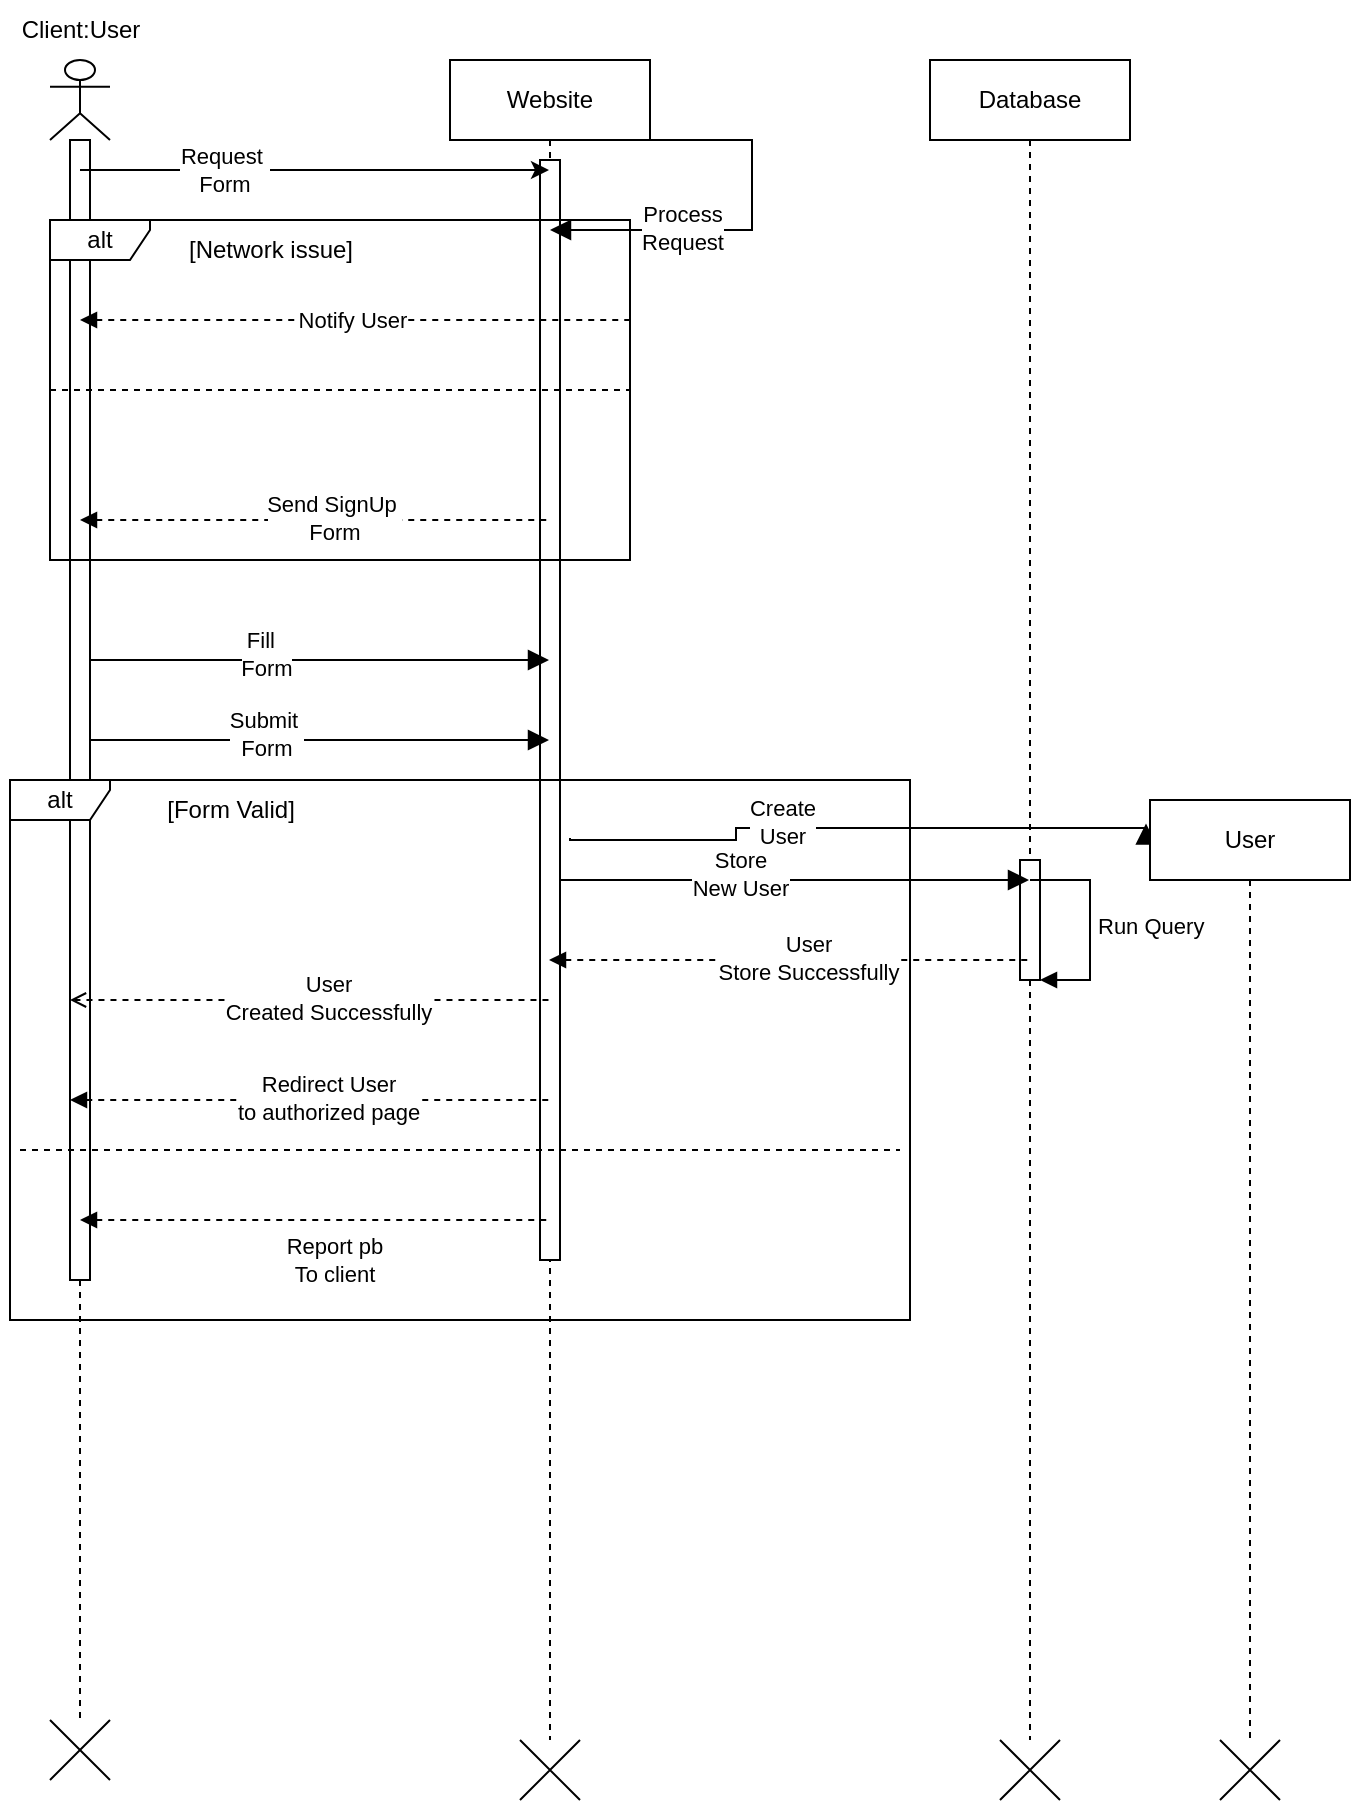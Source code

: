 <mxfile version="22.1.16" type="device">
  <diagram name="Page-1" id="ZDVTGvkGhkuu7oXeUw0Z">
    <mxGraphModel dx="880" dy="572" grid="1" gridSize="10" guides="1" tooltips="1" connect="1" arrows="1" fold="1" page="1" pageScale="1" pageWidth="900" pageHeight="1600" math="0" shadow="0">
      <root>
        <mxCell id="0" />
        <mxCell id="1" parent="0" />
        <mxCell id="jjOs-MebMPRoqMaLnQdF-2" value="" style="shape=umlLifeline;perimeter=lifelinePerimeter;whiteSpace=wrap;html=1;container=1;dropTarget=0;collapsible=0;recursiveResize=0;outlineConnect=0;portConstraint=eastwest;newEdgeStyle={&quot;curved&quot;:0,&quot;rounded&quot;:0};participant=umlActor;" vertex="1" parent="1">
          <mxGeometry x="120" y="40" width="30" height="830" as="geometry" />
        </mxCell>
        <mxCell id="jjOs-MebMPRoqMaLnQdF-42" value="" style="html=1;points=[[0,0,0,0,5],[0,1,0,0,-5],[1,0,0,0,5],[1,1,0,0,-5]];perimeter=orthogonalPerimeter;outlineConnect=0;targetShapes=umlLifeline;portConstraint=eastwest;newEdgeStyle={&quot;curved&quot;:0,&quot;rounded&quot;:0};" vertex="1" parent="jjOs-MebMPRoqMaLnQdF-2">
          <mxGeometry x="10" y="40" width="10" height="570" as="geometry" />
        </mxCell>
        <mxCell id="jjOs-MebMPRoqMaLnQdF-5" value="Website" style="shape=umlLifeline;perimeter=lifelinePerimeter;whiteSpace=wrap;html=1;container=1;dropTarget=0;collapsible=0;recursiveResize=0;outlineConnect=0;portConstraint=eastwest;newEdgeStyle={&quot;curved&quot;:0,&quot;rounded&quot;:0};" vertex="1" parent="1">
          <mxGeometry x="320" y="40" width="100" height="840" as="geometry" />
        </mxCell>
        <mxCell id="jjOs-MebMPRoqMaLnQdF-45" value="" style="html=1;points=[[0,0,0,0,5],[0,1,0,0,-5],[1,0,0,0,5],[1,1,0,0,-5]];perimeter=orthogonalPerimeter;outlineConnect=0;targetShapes=umlLifeline;portConstraint=eastwest;newEdgeStyle={&quot;curved&quot;:0,&quot;rounded&quot;:0};" vertex="1" parent="jjOs-MebMPRoqMaLnQdF-5">
          <mxGeometry x="45" y="50" width="10" height="550" as="geometry" />
        </mxCell>
        <mxCell id="jjOs-MebMPRoqMaLnQdF-6" value="Database" style="shape=umlLifeline;perimeter=lifelinePerimeter;whiteSpace=wrap;html=1;container=1;dropTarget=0;collapsible=0;recursiveResize=0;outlineConnect=0;portConstraint=eastwest;newEdgeStyle={&quot;curved&quot;:0,&quot;rounded&quot;:0};" vertex="1" parent="1">
          <mxGeometry x="560" y="40" width="100" height="840" as="geometry" />
        </mxCell>
        <mxCell id="jjOs-MebMPRoqMaLnQdF-36" value="" style="html=1;points=[];perimeter=orthogonalPerimeter;outlineConnect=0;targetShapes=umlLifeline;portConstraint=eastwest;newEdgeStyle={&quot;edgeStyle&quot;:&quot;elbowEdgeStyle&quot;,&quot;elbow&quot;:&quot;vertical&quot;,&quot;curved&quot;:0,&quot;rounded&quot;:0};" vertex="1" parent="jjOs-MebMPRoqMaLnQdF-6">
          <mxGeometry x="45" y="400" width="10" height="60" as="geometry" />
        </mxCell>
        <mxCell id="jjOs-MebMPRoqMaLnQdF-7" value="alt" style="shape=umlFrame;whiteSpace=wrap;html=1;pointerEvents=0;recursiveResize=0;container=1;collapsible=0;width=50;height=20;" vertex="1" parent="1">
          <mxGeometry x="120" y="120" width="290" height="170" as="geometry" />
        </mxCell>
        <mxCell id="jjOs-MebMPRoqMaLnQdF-8" value="" style="line;strokeWidth=1;dashed=1;labelPosition=center;verticalLabelPosition=bottom;align=left;verticalAlign=top;spacingLeft=20;spacingTop=15;html=1;whiteSpace=wrap;" vertex="1" parent="jjOs-MebMPRoqMaLnQdF-7">
          <mxGeometry y="80" width="290" height="10" as="geometry" />
        </mxCell>
        <mxCell id="jjOs-MebMPRoqMaLnQdF-9" value="[Network issue]" style="text;html=1;align=center;verticalAlign=middle;resizable=0;points=[];autosize=1;strokeColor=none;fillColor=none;" vertex="1" parent="jjOs-MebMPRoqMaLnQdF-7">
          <mxGeometry x="55" width="110" height="30" as="geometry" />
        </mxCell>
        <mxCell id="jjOs-MebMPRoqMaLnQdF-13" value="" style="html=1;verticalAlign=bottom;labelBackgroundColor=none;endArrow=none;endFill=0;dashed=1;rounded=0;startArrow=block;startFill=1;" edge="1" parent="jjOs-MebMPRoqMaLnQdF-7" source="jjOs-MebMPRoqMaLnQdF-2">
          <mxGeometry width="160" relative="1" as="geometry">
            <mxPoint x="130" y="50" as="sourcePoint" />
            <mxPoint x="290" y="50" as="targetPoint" />
          </mxGeometry>
        </mxCell>
        <mxCell id="jjOs-MebMPRoqMaLnQdF-10" value="" style="html=1;verticalAlign=bottom;labelBackgroundColor=none;endArrow=none;endFill=0;dashed=1;rounded=0;startArrow=block;startFill=1;" edge="1" parent="1" source="jjOs-MebMPRoqMaLnQdF-2" target="jjOs-MebMPRoqMaLnQdF-5">
          <mxGeometry width="160" relative="1" as="geometry">
            <mxPoint x="160" y="270" as="sourcePoint" />
            <mxPoint x="275" y="270" as="targetPoint" />
            <Array as="points">
              <mxPoint x="210" y="270" />
            </Array>
          </mxGeometry>
        </mxCell>
        <mxCell id="jjOs-MebMPRoqMaLnQdF-11" value="Notify User" style="edgeLabel;html=1;align=center;verticalAlign=middle;resizable=0;points=[];" vertex="1" connectable="0" parent="jjOs-MebMPRoqMaLnQdF-10">
          <mxGeometry x="-0.061" y="1" relative="1" as="geometry">
            <mxPoint x="26" y="-99" as="offset" />
          </mxGeometry>
        </mxCell>
        <mxCell id="jjOs-MebMPRoqMaLnQdF-12" value="Send SignUp&amp;nbsp;&lt;br style=&quot;border-color: var(--border-color);&quot;&gt;Form" style="edgeLabel;html=1;align=center;verticalAlign=middle;resizable=0;points=[];" vertex="1" connectable="0" parent="jjOs-MebMPRoqMaLnQdF-10">
          <mxGeometry x="0.078" y="1" relative="1" as="geometry">
            <mxPoint as="offset" />
          </mxGeometry>
        </mxCell>
        <mxCell id="jjOs-MebMPRoqMaLnQdF-14" value="" style="endArrow=block;startArrow=none;endFill=1;startFill=0;endSize=8;html=1;verticalAlign=bottom;labelBackgroundColor=none;strokeWidth=1;rounded=0;" edge="1" parent="1" target="jjOs-MebMPRoqMaLnQdF-5">
          <mxGeometry width="160" relative="1" as="geometry">
            <mxPoint x="140" y="340" as="sourcePoint" />
            <mxPoint x="245" y="340" as="targetPoint" />
          </mxGeometry>
        </mxCell>
        <mxCell id="jjOs-MebMPRoqMaLnQdF-15" value="Fill&amp;nbsp;&amp;nbsp;&lt;br&gt;Form" style="edgeLabel;html=1;align=center;verticalAlign=middle;resizable=0;points=[];" vertex="1" connectable="0" parent="jjOs-MebMPRoqMaLnQdF-14">
          <mxGeometry x="-0.238" y="3" relative="1" as="geometry">
            <mxPoint as="offset" />
          </mxGeometry>
        </mxCell>
        <mxCell id="jjOs-MebMPRoqMaLnQdF-16" value="" style="endArrow=block;startArrow=none;endFill=1;startFill=0;endSize=8;html=1;verticalAlign=bottom;labelBackgroundColor=none;strokeWidth=1;rounded=0;" edge="1" parent="1" target="jjOs-MebMPRoqMaLnQdF-5">
          <mxGeometry width="160" relative="1" as="geometry">
            <mxPoint x="140" y="380" as="sourcePoint" />
            <mxPoint x="245" y="380" as="targetPoint" />
          </mxGeometry>
        </mxCell>
        <mxCell id="jjOs-MebMPRoqMaLnQdF-17" value="Submit&amp;nbsp;&lt;br&gt;Form" style="edgeLabel;html=1;align=center;verticalAlign=middle;resizable=0;points=[];" vertex="1" connectable="0" parent="jjOs-MebMPRoqMaLnQdF-16">
          <mxGeometry x="-0.238" y="3" relative="1" as="geometry">
            <mxPoint as="offset" />
          </mxGeometry>
        </mxCell>
        <mxCell id="jjOs-MebMPRoqMaLnQdF-18" style="rounded=0;orthogonalLoop=1;jettySize=auto;html=1;exitX=1;exitY=0;exitDx=0;exitDy=5;exitPerimeter=0;" edge="1" parent="1" target="jjOs-MebMPRoqMaLnQdF-5">
          <mxGeometry relative="1" as="geometry">
            <mxPoint x="135" y="95" as="sourcePoint" />
            <mxPoint x="250" y="95" as="targetPoint" />
          </mxGeometry>
        </mxCell>
        <mxCell id="jjOs-MebMPRoqMaLnQdF-19" value="Request&amp;nbsp;&lt;br&gt;Form" style="edgeLabel;html=1;align=center;verticalAlign=middle;resizable=0;points=[];" vertex="1" connectable="0" parent="jjOs-MebMPRoqMaLnQdF-18">
          <mxGeometry x="-0.389" relative="1" as="geometry">
            <mxPoint as="offset" />
          </mxGeometry>
        </mxCell>
        <mxCell id="jjOs-MebMPRoqMaLnQdF-20" value="" style="endArrow=block;startArrow=none;endFill=1;startFill=0;endSize=8;html=1;verticalAlign=bottom;labelBackgroundColor=none;strokeWidth=1;rounded=0;edgeStyle=orthogonalEdgeStyle;elbow=vertical;" edge="1" parent="1">
          <mxGeometry width="160" relative="1" as="geometry">
            <mxPoint x="370" y="80" as="sourcePoint" />
            <mxPoint x="370" y="125" as="targetPoint" />
            <Array as="points">
              <mxPoint x="471" y="80" />
              <mxPoint x="471" y="125" />
            </Array>
          </mxGeometry>
        </mxCell>
        <mxCell id="jjOs-MebMPRoqMaLnQdF-21" value="Process&lt;br style=&quot;border-color: var(--border-color); text-align: left;&quot;&gt;&lt;span style=&quot;text-align: left;&quot;&gt;Request&lt;/span&gt;" style="edgeLabel;html=1;align=center;verticalAlign=middle;resizable=0;points=[];" vertex="1" connectable="0" parent="jjOs-MebMPRoqMaLnQdF-20">
          <mxGeometry x="0.467" y="-1" relative="1" as="geometry">
            <mxPoint as="offset" />
          </mxGeometry>
        </mxCell>
        <mxCell id="jjOs-MebMPRoqMaLnQdF-22" value="alt" style="shape=umlFrame;whiteSpace=wrap;html=1;pointerEvents=0;recursiveResize=0;container=1;collapsible=0;width=50;height=20;" vertex="1" parent="1">
          <mxGeometry x="100" y="400" width="450" height="270" as="geometry" />
        </mxCell>
        <mxCell id="jjOs-MebMPRoqMaLnQdF-23" value="" style="line;strokeWidth=1;dashed=1;labelPosition=center;verticalLabelPosition=bottom;align=left;verticalAlign=top;spacingLeft=20;spacingTop=15;html=1;whiteSpace=wrap;" vertex="1" parent="jjOs-MebMPRoqMaLnQdF-22">
          <mxGeometry x="5" y="180" width="440" height="10" as="geometry" />
        </mxCell>
        <mxCell id="jjOs-MebMPRoqMaLnQdF-24" value="[Form Valid]" style="text;html=1;align=center;verticalAlign=middle;resizable=0;points=[];autosize=1;strokeColor=none;fillColor=none;" vertex="1" parent="jjOs-MebMPRoqMaLnQdF-22">
          <mxGeometry x="65" width="90" height="30" as="geometry" />
        </mxCell>
        <mxCell id="jjOs-MebMPRoqMaLnQdF-25" value="" style="html=1;verticalAlign=bottom;labelBackgroundColor=none;endArrow=none;endFill=0;dashed=1;rounded=0;startArrow=block;startFill=1;" edge="1" parent="jjOs-MebMPRoqMaLnQdF-22" target="jjOs-MebMPRoqMaLnQdF-5">
          <mxGeometry width="160" relative="1" as="geometry">
            <mxPoint x="35" y="220" as="sourcePoint" />
            <mxPoint x="150" y="220" as="targetPoint" />
            <Array as="points">
              <mxPoint x="85" y="220" />
            </Array>
          </mxGeometry>
        </mxCell>
        <mxCell id="jjOs-MebMPRoqMaLnQdF-26" value="Report pb&lt;br&gt;To client" style="edgeLabel;html=1;align=center;verticalAlign=middle;resizable=0;points=[];" vertex="1" connectable="0" parent="jjOs-MebMPRoqMaLnQdF-25">
          <mxGeometry x="0.078" y="1" relative="1" as="geometry">
            <mxPoint y="21" as="offset" />
          </mxGeometry>
        </mxCell>
        <mxCell id="jjOs-MebMPRoqMaLnQdF-27" value="" style="html=1;verticalAlign=bottom;labelBackgroundColor=none;endArrow=none;endFill=0;dashed=1;rounded=0;startArrow=open;startFill=0;" edge="1" parent="jjOs-MebMPRoqMaLnQdF-22">
          <mxGeometry width="160" relative="1" as="geometry">
            <mxPoint x="30" y="110" as="sourcePoint" />
            <mxPoint x="269.5" y="110" as="targetPoint" />
            <Array as="points">
              <mxPoint x="80" y="110" />
            </Array>
          </mxGeometry>
        </mxCell>
        <mxCell id="jjOs-MebMPRoqMaLnQdF-28" value="User&lt;br&gt;Created Successfully" style="edgeLabel;html=1;align=center;verticalAlign=middle;resizable=0;points=[];" vertex="1" connectable="0" parent="jjOs-MebMPRoqMaLnQdF-27">
          <mxGeometry x="0.078" y="1" relative="1" as="geometry">
            <mxPoint as="offset" />
          </mxGeometry>
        </mxCell>
        <mxCell id="jjOs-MebMPRoqMaLnQdF-29" value="" style="endArrow=block;startArrow=none;endFill=1;startFill=0;endSize=8;html=1;verticalAlign=bottom;labelBackgroundColor=none;strokeWidth=1;rounded=0;" edge="1" parent="jjOs-MebMPRoqMaLnQdF-22" target="jjOs-MebMPRoqMaLnQdF-6">
          <mxGeometry width="160" relative="1" as="geometry">
            <mxPoint x="275" y="50" as="sourcePoint" />
            <mxPoint x="445" y="50" as="targetPoint" />
          </mxGeometry>
        </mxCell>
        <mxCell id="jjOs-MebMPRoqMaLnQdF-30" value="Store&lt;br&gt;New User" style="edgeLabel;html=1;align=center;verticalAlign=middle;resizable=0;points=[];" vertex="1" connectable="0" parent="jjOs-MebMPRoqMaLnQdF-29">
          <mxGeometry x="-0.238" y="3" relative="1" as="geometry">
            <mxPoint as="offset" />
          </mxGeometry>
        </mxCell>
        <mxCell id="jjOs-MebMPRoqMaLnQdF-34" value="" style="endArrow=block;startArrow=none;endFill=1;startFill=0;endSize=8;html=1;verticalAlign=bottom;labelBackgroundColor=none;strokeWidth=1;rounded=0;edgeStyle=orthogonalEdgeStyle;entryX=-0.02;entryY=0.025;entryDx=0;entryDy=0;entryPerimeter=0;" edge="1" parent="jjOs-MebMPRoqMaLnQdF-22" target="jjOs-MebMPRoqMaLnQdF-37">
          <mxGeometry width="160" relative="1" as="geometry">
            <mxPoint x="280" y="30" as="sourcePoint" />
            <mxPoint x="530" y="29.5" as="targetPoint" />
            <Array as="points">
              <mxPoint x="280" y="29" />
              <mxPoint x="280" y="30" />
              <mxPoint x="363" y="30" />
              <mxPoint x="363" y="24" />
              <mxPoint x="568" y="24" />
            </Array>
          </mxGeometry>
        </mxCell>
        <mxCell id="jjOs-MebMPRoqMaLnQdF-35" value="Create&lt;br&gt;User" style="edgeLabel;html=1;align=center;verticalAlign=middle;resizable=0;points=[];" vertex="1" connectable="0" parent="jjOs-MebMPRoqMaLnQdF-34">
          <mxGeometry x="-0.238" y="3" relative="1" as="geometry">
            <mxPoint as="offset" />
          </mxGeometry>
        </mxCell>
        <mxCell id="jjOs-MebMPRoqMaLnQdF-31" value="" style="html=1;verticalAlign=bottom;labelBackgroundColor=none;endArrow=none;endFill=0;dashed=1;rounded=0;startArrow=block;startFill=1;" edge="1" parent="jjOs-MebMPRoqMaLnQdF-22">
          <mxGeometry width="160" relative="1" as="geometry">
            <mxPoint x="269.5" y="90" as="sourcePoint" />
            <mxPoint x="510" y="90" as="targetPoint" />
            <Array as="points">
              <mxPoint x="445" y="90" />
            </Array>
          </mxGeometry>
        </mxCell>
        <mxCell id="jjOs-MebMPRoqMaLnQdF-32" value="User&lt;br&gt;Store Successfully" style="edgeLabel;html=1;align=center;verticalAlign=middle;resizable=0;points=[];" vertex="1" connectable="0" parent="jjOs-MebMPRoqMaLnQdF-31">
          <mxGeometry x="0.078" y="1" relative="1" as="geometry">
            <mxPoint as="offset" />
          </mxGeometry>
        </mxCell>
        <mxCell id="jjOs-MebMPRoqMaLnQdF-47" value="" style="html=1;verticalAlign=bottom;labelBackgroundColor=none;endArrow=none;endFill=0;dashed=1;rounded=0;startArrow=block;startFill=1;" edge="1" parent="jjOs-MebMPRoqMaLnQdF-22">
          <mxGeometry width="160" relative="1" as="geometry">
            <mxPoint x="30" y="160" as="sourcePoint" />
            <mxPoint x="269.5" y="160" as="targetPoint" />
            <Array as="points">
              <mxPoint x="80" y="160" />
            </Array>
          </mxGeometry>
        </mxCell>
        <mxCell id="jjOs-MebMPRoqMaLnQdF-48" value="Redirect User&lt;br&gt;to authorized page" style="edgeLabel;html=1;align=center;verticalAlign=middle;resizable=0;points=[];" vertex="1" connectable="0" parent="jjOs-MebMPRoqMaLnQdF-47">
          <mxGeometry x="0.078" y="1" relative="1" as="geometry">
            <mxPoint as="offset" />
          </mxGeometry>
        </mxCell>
        <mxCell id="jjOs-MebMPRoqMaLnQdF-37" value="User" style="shape=umlLifeline;perimeter=lifelinePerimeter;whiteSpace=wrap;html=1;container=1;dropTarget=0;collapsible=0;recursiveResize=0;outlineConnect=0;portConstraint=eastwest;newEdgeStyle={&quot;curved&quot;:0,&quot;rounded&quot;:0};" vertex="1" parent="1">
          <mxGeometry x="670" y="410" width="100" height="470" as="geometry" />
        </mxCell>
        <mxCell id="jjOs-MebMPRoqMaLnQdF-38" value="" style="shape=umlDestroy;html=1;" vertex="1" parent="1">
          <mxGeometry x="120" y="870" width="30" height="30" as="geometry" />
        </mxCell>
        <mxCell id="jjOs-MebMPRoqMaLnQdF-39" value="" style="shape=umlDestroy;html=1;" vertex="1" parent="1">
          <mxGeometry x="355" y="880" width="30" height="30" as="geometry" />
        </mxCell>
        <mxCell id="jjOs-MebMPRoqMaLnQdF-40" value="" style="shape=umlDestroy;html=1;" vertex="1" parent="1">
          <mxGeometry x="595" y="880" width="30" height="30" as="geometry" />
        </mxCell>
        <mxCell id="jjOs-MebMPRoqMaLnQdF-41" value="" style="shape=umlDestroy;html=1;" vertex="1" parent="1">
          <mxGeometry x="705" y="880" width="30" height="30" as="geometry" />
        </mxCell>
        <mxCell id="jjOs-MebMPRoqMaLnQdF-46" value="Client:User" style="text;html=1;align=center;verticalAlign=middle;resizable=0;points=[];autosize=1;strokeColor=none;fillColor=none;" vertex="1" parent="1">
          <mxGeometry x="95" y="10" width="80" height="30" as="geometry" />
        </mxCell>
        <mxCell id="jjOs-MebMPRoqMaLnQdF-49" value="Run Query" style="html=1;align=left;spacingLeft=2;endArrow=block;rounded=0;edgeStyle=orthogonalEdgeStyle;curved=0;rounded=0;" edge="1" parent="1">
          <mxGeometry relative="1" as="geometry">
            <mxPoint x="610" y="450" as="sourcePoint" />
            <Array as="points">
              <mxPoint x="640" y="450" />
              <mxPoint x="640" y="500" />
            </Array>
            <mxPoint x="615" y="500" as="targetPoint" />
          </mxGeometry>
        </mxCell>
      </root>
    </mxGraphModel>
  </diagram>
</mxfile>
